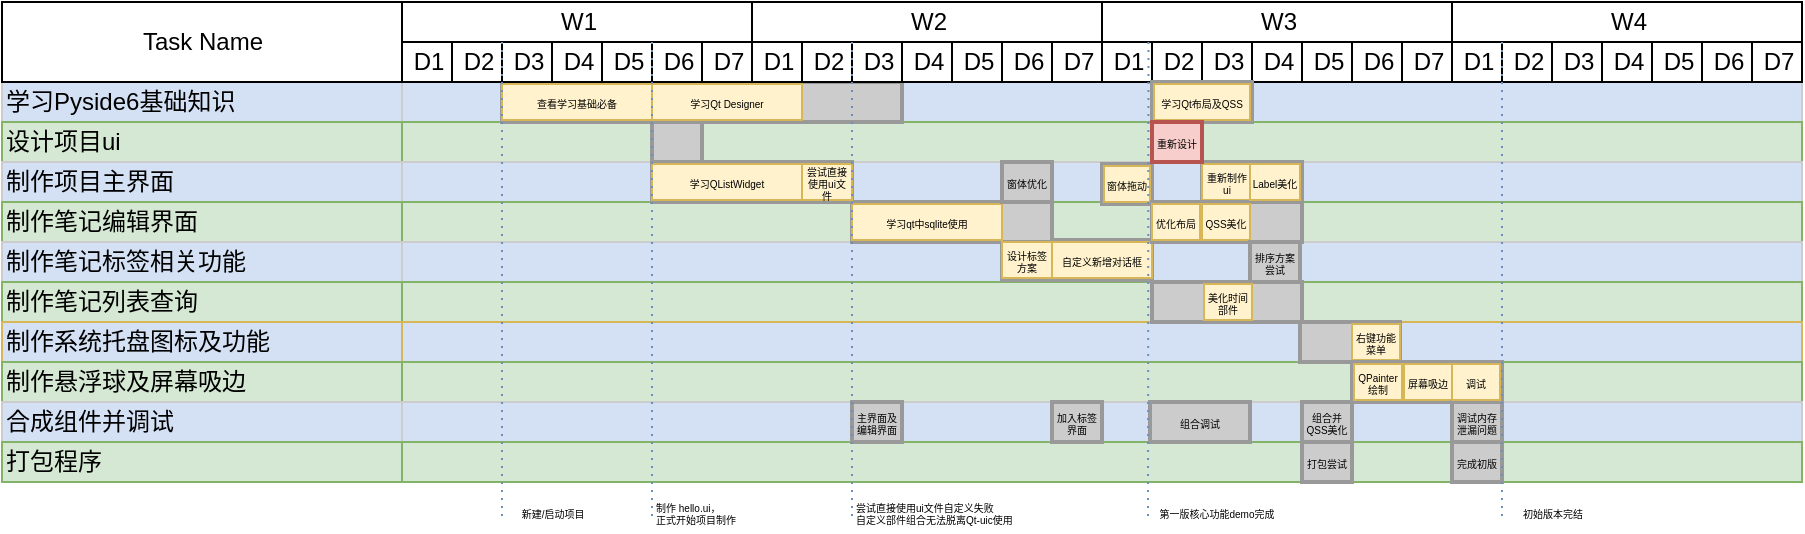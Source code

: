 <mxfile version="18.0.6" type="device"><diagram name="项目回顾" id="fc2ac565-0d4e-3f0d-88b0-a54af1634ed7"><mxGraphModel dx="772" dy="483" grid="1" gridSize="10" guides="1" tooltips="1" connect="0" arrows="1" fold="1" page="1" pageScale="1.5" pageWidth="1169" pageHeight="827" background="none" math="0" shadow="0"><root><mxCell id="0" style=";html=1;"/><mxCell id="1" style=";html=1;" parent="0"/><mxCell id="75" value="学习Pyside6基础知识" style="align=left;strokeColor=#CCCCCC;html=1;fillColor=#D4E1F5;" parent="1" vertex="1"><mxGeometry x="270" y="140" width="200" height="20" as="geometry"/></mxCell><mxCell id="80" value="设计项目ui" style="align=left;strokeColor=#82b366;html=1;fillColor=#d5e8d4;" parent="1" vertex="1"><mxGeometry x="270" y="160" width="200" height="20" as="geometry"/></mxCell><mxCell id="85" value="制作项目主界面" style="align=left;strokeColor=#CCCCCC;html=1;fillColor=#D4E1F5;" parent="1" vertex="1"><mxGeometry x="270" y="180" width="200" height="20" as="geometry"/></mxCell><mxCell id="90" value="制作笔记编辑界面" style="align=left;strokeColor=#82b366;html=1;fillColor=#d5e8d4;" parent="1" vertex="1"><mxGeometry x="270" y="200" width="200" height="20" as="geometry"/></mxCell><mxCell id="95" value="制作笔记标签相关功能" style="align=left;strokeColor=#CCCCCC;html=1;fillColor=#D4E1F5;" parent="1" vertex="1"><mxGeometry x="270" y="220" width="200" height="20" as="geometry"/></mxCell><mxCell id="100" value="制作笔记列表查询" style="align=left;strokeColor=#82b366;html=1;fillColor=#d5e8d4;" parent="1" vertex="1"><mxGeometry x="270" y="240" width="200" height="20" as="geometry"/></mxCell><mxCell id="2" value="Task Name" style="strokeWidth=1;fontStyle=0;html=1;" parent="1" vertex="1"><mxGeometry x="270" y="100" width="200" height="40" as="geometry"/></mxCell><mxCell id="67c90442a009f359-289" value="制作系统托盘图标及功能" style="align=left;strokeColor=#d6b656;html=1;fillColor=#D4E1F5;" parent="1" vertex="1"><mxGeometry x="270" y="260" width="200" height="20" as="geometry"/></mxCell><mxCell id="67c90442a009f359-290" value="制作悬浮球及屏幕吸边" style="align=left;strokeColor=#82b366;html=1;fillColor=#d5e8d4;" parent="1" vertex="1"><mxGeometry x="270" y="280" width="200" height="20" as="geometry"/></mxCell><mxCell id="67c90442a009f359-291" value="" style="align=left;strokeColor=#CCCCCC;html=1;fillColor=#D4E1F5;" parent="1" vertex="1"><mxGeometry x="470" y="140" width="700" height="20" as="geometry"/></mxCell><mxCell id="67c90442a009f359-292" value="" style="align=left;strokeColor=#82b366;html=1;fillColor=#d5e8d4;" parent="1" vertex="1"><mxGeometry x="470" y="160" width="700" height="20" as="geometry"/></mxCell><mxCell id="67c90442a009f359-293" value="" style="align=left;strokeColor=#CCCCCC;html=1;fillColor=#D4E1F5;" parent="1" vertex="1"><mxGeometry x="470" y="180" width="700" height="20" as="geometry"/></mxCell><mxCell id="67c90442a009f359-294" value="" style="align=left;strokeColor=#82b366;html=1;fillColor=#d5e8d4;" parent="1" vertex="1"><mxGeometry x="470" y="200" width="700" height="20" as="geometry"/></mxCell><mxCell id="67c90442a009f359-295" value="" style="align=left;strokeColor=#CCCCCC;html=1;fillColor=#D4E1F5;" parent="1" vertex="1"><mxGeometry x="470" y="220" width="700" height="20" as="geometry"/></mxCell><mxCell id="67c90442a009f359-296" value="" style="align=left;strokeColor=#82b366;html=1;fillColor=#d5e8d4;" parent="1" vertex="1"><mxGeometry x="470" y="240" width="700" height="20" as="geometry"/></mxCell><mxCell id="67c90442a009f359-297" value="" style="align=left;strokeColor=#d6b656;html=1;fillColor=#D4E1F5;" parent="1" vertex="1"><mxGeometry x="470" y="260" width="700" height="20" as="geometry"/></mxCell><mxCell id="67c90442a009f359-298" value="" style="align=left;strokeColor=#82b366;html=1;fillColor=#d5e8d4;" parent="1" vertex="1"><mxGeometry x="470" y="280" width="700" height="20" as="geometry"/></mxCell><mxCell id="67c90442a009f359-301" value="" style="whiteSpace=wrap;html=1;strokeWidth=2;fillColor=#CCCCCC;gradientColor=none;fontSize=14;align=center;strokeColor=#999999;" parent="1" vertex="1"><mxGeometry x="520" y="140" width="200" height="20" as="geometry"/></mxCell><mxCell id="67c90442a009f359-302" value="" style="whiteSpace=wrap;html=1;strokeWidth=2;fillColor=#CCCCCC;gradientColor=none;fontSize=14;align=center;strokeColor=#999999;" parent="1" vertex="1"><mxGeometry x="770" y="219" width="75" height="20" as="geometry"/></mxCell><mxCell id="Ln4_RbX-ncOJxrfNLDp7-101" value="合成组件并调试" style="align=left;strokeColor=#CCCCCC;html=1;fillColor=#D4E1F5;" vertex="1" parent="1"><mxGeometry x="270" y="300" width="200" height="20" as="geometry"/></mxCell><mxCell id="Ln4_RbX-ncOJxrfNLDp7-102" value="打包程序" style="align=left;strokeColor=#82b366;html=1;fillColor=#d5e8d4;" vertex="1" parent="1"><mxGeometry x="270" y="320" width="200" height="20" as="geometry"/></mxCell><mxCell id="Ln4_RbX-ncOJxrfNLDp7-104" value="" style="align=left;strokeColor=#CCCCCC;html=1;fillColor=#D4E1F5;" vertex="1" parent="1"><mxGeometry x="470" y="300" width="700" height="20" as="geometry"/></mxCell><mxCell id="Ln4_RbX-ncOJxrfNLDp7-105" value="" style="align=left;strokeColor=#82b366;html=1;fillColor=#d5e8d4;" vertex="1" parent="1"><mxGeometry x="470" y="320" width="700" height="20" as="geometry"/></mxCell><mxCell id="Ln4_RbX-ncOJxrfNLDp7-114" value="" style="group" vertex="1" connectable="0" parent="1"><mxGeometry x="470" y="120" width="175" height="20" as="geometry"/></mxCell><mxCell id="Ln4_RbX-ncOJxrfNLDp7-107" value="D1" style="strokeWidth=1;fontStyle=0;html=1;" vertex="1" parent="Ln4_RbX-ncOJxrfNLDp7-114"><mxGeometry width="25" height="20" as="geometry"/></mxCell><mxCell id="Ln4_RbX-ncOJxrfNLDp7-108" value="D2" style="strokeWidth=1;fontStyle=0;html=1;" vertex="1" parent="Ln4_RbX-ncOJxrfNLDp7-114"><mxGeometry x="25.0" width="25" height="20" as="geometry"/></mxCell><mxCell id="Ln4_RbX-ncOJxrfNLDp7-109" value="D3" style="strokeWidth=1;fontStyle=0;html=1;" vertex="1" parent="Ln4_RbX-ncOJxrfNLDp7-114"><mxGeometry x="50.0" width="25" height="20" as="geometry"/></mxCell><mxCell id="Ln4_RbX-ncOJxrfNLDp7-110" value="D4" style="strokeWidth=1;fontStyle=0;html=1;" vertex="1" parent="Ln4_RbX-ncOJxrfNLDp7-114"><mxGeometry x="75" width="25" height="20" as="geometry"/></mxCell><mxCell id="Ln4_RbX-ncOJxrfNLDp7-111" value="D5" style="strokeWidth=1;fontStyle=0;html=1;" vertex="1" parent="Ln4_RbX-ncOJxrfNLDp7-114"><mxGeometry x="100.0" width="25" height="20" as="geometry"/></mxCell><mxCell id="Ln4_RbX-ncOJxrfNLDp7-112" value="D6" style="strokeWidth=1;fontStyle=0;html=1;" vertex="1" parent="Ln4_RbX-ncOJxrfNLDp7-114"><mxGeometry x="125.0" width="25" height="20" as="geometry"/></mxCell><mxCell id="Ln4_RbX-ncOJxrfNLDp7-113" value="D7" style="strokeWidth=1;fontStyle=0;html=1;" vertex="1" parent="Ln4_RbX-ncOJxrfNLDp7-114"><mxGeometry x="150" width="25" height="20" as="geometry"/></mxCell><mxCell id="Ln4_RbX-ncOJxrfNLDp7-147" value="" style="whiteSpace=wrap;html=1;strokeWidth=2;fillColor=#CCCCCC;gradientColor=none;fontSize=14;align=center;strokeColor=#999999;" vertex="1" parent="1"><mxGeometry x="595" y="160" width="25" height="20" as="geometry"/></mxCell><mxCell id="Ln4_RbX-ncOJxrfNLDp7-148" value="" style="group" vertex="1" connectable="0" parent="1"><mxGeometry x="645" y="120" width="175" height="20" as="geometry"/></mxCell><mxCell id="Ln4_RbX-ncOJxrfNLDp7-149" value="D1" style="strokeWidth=1;fontStyle=0;html=1;" vertex="1" parent="Ln4_RbX-ncOJxrfNLDp7-148"><mxGeometry width="25" height="20" as="geometry"/></mxCell><mxCell id="Ln4_RbX-ncOJxrfNLDp7-150" value="D2" style="strokeWidth=1;fontStyle=0;html=1;" vertex="1" parent="Ln4_RbX-ncOJxrfNLDp7-148"><mxGeometry x="25.0" width="25" height="20" as="geometry"/></mxCell><mxCell id="Ln4_RbX-ncOJxrfNLDp7-151" value="D3" style="strokeWidth=1;fontStyle=0;html=1;" vertex="1" parent="Ln4_RbX-ncOJxrfNLDp7-148"><mxGeometry x="50.0" width="25" height="20" as="geometry"/></mxCell><mxCell id="Ln4_RbX-ncOJxrfNLDp7-152" value="D4" style="strokeWidth=1;fontStyle=0;html=1;" vertex="1" parent="Ln4_RbX-ncOJxrfNLDp7-148"><mxGeometry x="75" width="25" height="20" as="geometry"/></mxCell><mxCell id="Ln4_RbX-ncOJxrfNLDp7-153" value="D5" style="strokeWidth=1;fontStyle=0;html=1;" vertex="1" parent="Ln4_RbX-ncOJxrfNLDp7-148"><mxGeometry x="100.0" width="25" height="20" as="geometry"/></mxCell><mxCell id="Ln4_RbX-ncOJxrfNLDp7-154" value="D6" style="strokeWidth=1;fontStyle=0;html=1;" vertex="1" parent="Ln4_RbX-ncOJxrfNLDp7-148"><mxGeometry x="125.0" width="25" height="20" as="geometry"/></mxCell><mxCell id="Ln4_RbX-ncOJxrfNLDp7-155" value="D7" style="strokeWidth=1;fontStyle=0;html=1;" vertex="1" parent="Ln4_RbX-ncOJxrfNLDp7-148"><mxGeometry x="150" width="25" height="20" as="geometry"/></mxCell><mxCell id="Ln4_RbX-ncOJxrfNLDp7-156" value="" style="group" vertex="1" connectable="0" parent="1"><mxGeometry x="820" y="120" width="175" height="20" as="geometry"/></mxCell><mxCell id="Ln4_RbX-ncOJxrfNLDp7-157" value="D1" style="strokeWidth=1;fontStyle=0;html=1;" vertex="1" parent="Ln4_RbX-ncOJxrfNLDp7-156"><mxGeometry width="25" height="20" as="geometry"/></mxCell><mxCell id="Ln4_RbX-ncOJxrfNLDp7-158" value="D2" style="strokeWidth=1;fontStyle=0;html=1;" vertex="1" parent="Ln4_RbX-ncOJxrfNLDp7-156"><mxGeometry x="25.0" width="25" height="20" as="geometry"/></mxCell><mxCell id="Ln4_RbX-ncOJxrfNLDp7-159" value="D3" style="strokeWidth=1;fontStyle=0;html=1;" vertex="1" parent="Ln4_RbX-ncOJxrfNLDp7-156"><mxGeometry x="50.0" width="25" height="20" as="geometry"/></mxCell><mxCell id="Ln4_RbX-ncOJxrfNLDp7-160" value="D4" style="strokeWidth=1;fontStyle=0;html=1;" vertex="1" parent="Ln4_RbX-ncOJxrfNLDp7-156"><mxGeometry x="75" width="25" height="20" as="geometry"/></mxCell><mxCell id="Ln4_RbX-ncOJxrfNLDp7-161" value="D5" style="strokeWidth=1;fontStyle=0;html=1;" vertex="1" parent="Ln4_RbX-ncOJxrfNLDp7-156"><mxGeometry x="100.0" width="25" height="20" as="geometry"/></mxCell><mxCell id="Ln4_RbX-ncOJxrfNLDp7-162" value="D6" style="strokeWidth=1;fontStyle=0;html=1;" vertex="1" parent="Ln4_RbX-ncOJxrfNLDp7-156"><mxGeometry x="125.0" width="25" height="20" as="geometry"/></mxCell><mxCell id="Ln4_RbX-ncOJxrfNLDp7-163" value="D7" style="strokeWidth=1;fontStyle=0;html=1;" vertex="1" parent="Ln4_RbX-ncOJxrfNLDp7-156"><mxGeometry x="150" width="25" height="20" as="geometry"/></mxCell><mxCell id="Ln4_RbX-ncOJxrfNLDp7-182" value="查看学习基础必备" style="whiteSpace=wrap;html=1;strokeWidth=1;fillColor=#fff2cc;fontSize=5;align=center;strokeColor=#d6b656;" vertex="1" parent="1"><mxGeometry x="520" y="141" width="75" height="18" as="geometry"/></mxCell><mxCell id="Ln4_RbX-ncOJxrfNLDp7-164" value="" style="group" vertex="1" connectable="0" parent="1"><mxGeometry x="995" y="120" width="175" height="20" as="geometry"/></mxCell><mxCell id="Ln4_RbX-ncOJxrfNLDp7-165" value="D1" style="strokeWidth=1;fontStyle=0;html=1;" vertex="1" parent="Ln4_RbX-ncOJxrfNLDp7-164"><mxGeometry width="25" height="20" as="geometry"/></mxCell><mxCell id="Ln4_RbX-ncOJxrfNLDp7-166" value="D2" style="strokeWidth=1;fontStyle=0;html=1;" vertex="1" parent="Ln4_RbX-ncOJxrfNLDp7-164"><mxGeometry x="25.0" width="25" height="20" as="geometry"/></mxCell><mxCell id="Ln4_RbX-ncOJxrfNLDp7-167" value="D3" style="strokeWidth=1;fontStyle=0;html=1;" vertex="1" parent="Ln4_RbX-ncOJxrfNLDp7-164"><mxGeometry x="50.0" width="25" height="20" as="geometry"/></mxCell><mxCell id="Ln4_RbX-ncOJxrfNLDp7-168" value="D4" style="strokeWidth=1;fontStyle=0;html=1;" vertex="1" parent="Ln4_RbX-ncOJxrfNLDp7-164"><mxGeometry x="75" width="25" height="20" as="geometry"/></mxCell><mxCell id="Ln4_RbX-ncOJxrfNLDp7-169" value="D5" style="strokeWidth=1;fontStyle=0;html=1;" vertex="1" parent="Ln4_RbX-ncOJxrfNLDp7-164"><mxGeometry x="100.0" width="25" height="20" as="geometry"/></mxCell><mxCell id="Ln4_RbX-ncOJxrfNLDp7-170" value="D6" style="strokeWidth=1;fontStyle=0;html=1;" vertex="1" parent="Ln4_RbX-ncOJxrfNLDp7-164"><mxGeometry x="125.0" width="25" height="20" as="geometry"/></mxCell><mxCell id="Ln4_RbX-ncOJxrfNLDp7-171" value="D7" style="strokeWidth=1;fontStyle=0;html=1;" vertex="1" parent="Ln4_RbX-ncOJxrfNLDp7-164"><mxGeometry x="150" width="25" height="20" as="geometry"/></mxCell><mxCell id="Ln4_RbX-ncOJxrfNLDp7-180" value="" style="whiteSpace=wrap;html=1;strokeWidth=2;fillColor=#CCCCCC;gradientColor=none;fontSize=14;align=center;strokeColor=#999999;" vertex="1" parent="1"><mxGeometry x="595" y="180" width="100" height="20" as="geometry"/></mxCell><mxCell id="Ln4_RbX-ncOJxrfNLDp7-185" value="" style="whiteSpace=wrap;html=1;strokeWidth=2;fillColor=#CCCCCC;gradientColor=none;fontSize=14;align=center;strokeColor=#999999;" vertex="1" parent="1"><mxGeometry x="695" y="200" width="100" height="20" as="geometry"/></mxCell><mxCell id="67c90442a009f359-299" value="学习QListWidget" style="whiteSpace=wrap;html=1;strokeWidth=1;fillColor=#fff2cc;fontSize=5;align=center;strokeColor=#d6b656;" parent="1" vertex="1"><mxGeometry x="595" y="181" width="75" height="18" as="geometry"/></mxCell><mxCell id="Ln4_RbX-ncOJxrfNLDp7-183" value="尝试直接使用ui文件" style="whiteSpace=wrap;html=1;strokeWidth=1;fillColor=#fff2cc;fontSize=5;align=center;strokeColor=#d6b656;" vertex="1" parent="1"><mxGeometry x="670" y="181" width="25" height="18" as="geometry"/></mxCell><mxCell id="Ln4_RbX-ncOJxrfNLDp7-184" value="学习qt中sqlite使用" style="whiteSpace=wrap;html=1;strokeWidth=1;fillColor=#fff2cc;fontSize=5;align=center;strokeColor=#d6b656;" vertex="1" parent="1"><mxGeometry x="695" y="201" width="75" height="18" as="geometry"/></mxCell><mxCell id="Ln4_RbX-ncOJxrfNLDp7-186" value="窗体优化" style="whiteSpace=wrap;html=1;strokeWidth=2;fillColor=#CCCCCC;gradientColor=none;fontSize=5;align=center;strokeColor=#999999;" vertex="1" parent="1"><mxGeometry x="770" y="180" width="25" height="20" as="geometry"/></mxCell><mxCell id="Ln4_RbX-ncOJxrfNLDp7-187" value="学习Qt Designer" style="whiteSpace=wrap;html=1;strokeWidth=1;fillColor=#fff2cc;fontSize=5;align=center;strokeColor=#d6b656;" vertex="1" parent="1"><mxGeometry x="595" y="141" width="75" height="18" as="geometry"/></mxCell><mxCell id="Ln4_RbX-ncOJxrfNLDp7-188" value="自定义新增对话框" style="whiteSpace=wrap;html=1;strokeWidth=1;fillColor=#fff2cc;fontSize=5;align=center;strokeColor=#d6b656;" vertex="1" parent="1"><mxGeometry x="795" y="220" width="50" height="18" as="geometry"/></mxCell><mxCell id="Ln4_RbX-ncOJxrfNLDp7-189" value="设计标签方案" style="whiteSpace=wrap;html=1;strokeWidth=1;fillColor=#fff2cc;fontSize=5;align=center;strokeColor=#d6b656;" vertex="1" parent="1"><mxGeometry x="770" y="220" width="25" height="18" as="geometry"/></mxCell><mxCell id="Ln4_RbX-ncOJxrfNLDp7-194" value="" style="whiteSpace=wrap;html=1;strokeWidth=2;fillColor=#CCCCCC;gradientColor=none;fontSize=14;align=center;strokeColor=#999999;" vertex="1" parent="1"><mxGeometry x="870" y="180" width="50" height="20" as="geometry"/></mxCell><mxCell id="Ln4_RbX-ncOJxrfNLDp7-196" value="" style="whiteSpace=wrap;html=1;strokeWidth=2;fillColor=#CCCCCC;gradientColor=none;fontSize=14;align=center;strokeColor=#999999;" vertex="1" parent="1"><mxGeometry x="845" y="140" width="50" height="20" as="geometry"/></mxCell><mxCell id="Ln4_RbX-ncOJxrfNLDp7-195" value="学习Qt布局及QSS" style="whiteSpace=wrap;html=1;strokeWidth=1;fillColor=#fff2cc;fontSize=5;align=center;strokeColor=#d6b656;" vertex="1" parent="1"><mxGeometry x="846" y="141" width="48" height="18" as="geometry"/></mxCell><mxCell id="Ln4_RbX-ncOJxrfNLDp7-197" value="重新制作ui" style="whiteSpace=wrap;html=1;strokeWidth=1;fillColor=#fff2cc;fontSize=5;align=center;strokeColor=#d6b656;" vertex="1" parent="1"><mxGeometry x="870" y="181" width="25" height="18" as="geometry"/></mxCell><mxCell id="Ln4_RbX-ncOJxrfNLDp7-198" value="" style="whiteSpace=wrap;html=1;strokeWidth=2;fillColor=#CCCCCC;gradientColor=none;fontSize=14;align=center;strokeColor=#999999;" vertex="1" parent="1"><mxGeometry x="820" y="181" width="25" height="20" as="geometry"/></mxCell><mxCell id="Ln4_RbX-ncOJxrfNLDp7-199" value="窗体拖动" style="whiteSpace=wrap;html=1;strokeWidth=1;fillColor=#fff2cc;fontSize=5;align=center;strokeColor=#d6b656;" vertex="1" parent="1"><mxGeometry x="821" y="182" width="23" height="18" as="geometry"/></mxCell><mxCell id="Ln4_RbX-ncOJxrfNLDp7-200" value="" style="whiteSpace=wrap;html=1;strokeWidth=2;fillColor=#CCCCCC;gradientColor=none;fontSize=14;align=center;strokeColor=#999999;" vertex="1" parent="1"><mxGeometry x="845" y="200" width="75" height="20" as="geometry"/></mxCell><mxCell id="Ln4_RbX-ncOJxrfNLDp7-201" value="QSS美化" style="whiteSpace=wrap;html=1;strokeWidth=1;fillColor=#fff2cc;fontSize=5;align=center;strokeColor=#d6b656;" vertex="1" parent="1"><mxGeometry x="870" y="201" width="24" height="18" as="geometry"/></mxCell><mxCell id="Ln4_RbX-ncOJxrfNLDp7-202" value="优化布局" style="whiteSpace=wrap;html=1;strokeWidth=1;fillColor=#fff2cc;fontSize=5;align=center;strokeColor=#d6b656;" vertex="1" parent="1"><mxGeometry x="845" y="201" width="24" height="18" as="geometry"/></mxCell><mxCell id="Ln4_RbX-ncOJxrfNLDp7-203" value="&lt;span style=&quot;font-size: 5px;&quot;&gt;排序方案尝试&lt;/span&gt;" style="whiteSpace=wrap;html=1;strokeWidth=2;fillColor=#CCCCCC;gradientColor=none;fontSize=5;align=center;strokeColor=#999999;" vertex="1" parent="1"><mxGeometry x="894" y="220" width="25" height="20" as="geometry"/></mxCell><mxCell id="Ln4_RbX-ncOJxrfNLDp7-205" value="打包尝试" style="whiteSpace=wrap;html=1;strokeWidth=2;fillColor=#CCCCCC;gradientColor=none;fontSize=5;align=center;strokeColor=#999999;" vertex="1" parent="1"><mxGeometry x="920" y="320" width="25" height="20" as="geometry"/></mxCell><mxCell id="Ln4_RbX-ncOJxrfNLDp7-206" value="主界面及编辑界面" style="whiteSpace=wrap;html=1;strokeWidth=2;fillColor=#CCCCCC;gradientColor=none;fontSize=5;align=center;strokeColor=#999999;" vertex="1" parent="1"><mxGeometry x="695" y="300" width="25" height="20" as="geometry"/></mxCell><mxCell id="Ln4_RbX-ncOJxrfNLDp7-219" value="" style="whiteSpace=wrap;html=1;strokeWidth=2;fillColor=#CCCCCC;gradientColor=none;fontSize=5;align=center;strokeColor=#999999;" vertex="1" parent="1"><mxGeometry x="919" y="260" width="50" height="20" as="geometry"/></mxCell><mxCell id="Ln4_RbX-ncOJxrfNLDp7-220" value="" style="whiteSpace=wrap;html=1;strokeWidth=2;fillColor=#CCCCCC;gradientColor=none;fontSize=14;align=center;strokeColor=#999999;" vertex="1" parent="1"><mxGeometry x="845" y="240" width="75" height="20" as="geometry"/></mxCell><mxCell id="Ln4_RbX-ncOJxrfNLDp7-221" value="美化时间部件" style="whiteSpace=wrap;html=1;strokeWidth=1;fillColor=#fff2cc;fontSize=5;align=center;strokeColor=#d6b656;" vertex="1" parent="1"><mxGeometry x="871" y="241" width="24" height="18" as="geometry"/></mxCell><mxCell id="Ln4_RbX-ncOJxrfNLDp7-222" value="Label美化" style="whiteSpace=wrap;html=1;strokeWidth=1;fillColor=#fff2cc;fontSize=5;align=center;strokeColor=#d6b656;" vertex="1" parent="1"><mxGeometry x="894" y="181" width="25" height="18" as="geometry"/></mxCell><mxCell id="Ln4_RbX-ncOJxrfNLDp7-224" value="&lt;span style=&quot;font-size: 5px;&quot;&gt;组合并QSS美化&lt;/span&gt;" style="whiteSpace=wrap;html=1;strokeWidth=2;fillColor=#CCCCCC;gradientColor=none;fontSize=5;align=center;strokeColor=#999999;" vertex="1" parent="1"><mxGeometry x="920" y="300" width="25" height="20" as="geometry"/></mxCell><mxCell id="Ln4_RbX-ncOJxrfNLDp7-225" value="右键功能菜单" style="whiteSpace=wrap;html=1;strokeWidth=1;fillColor=#fff2cc;fontSize=5;align=center;strokeColor=#d6b656;" vertex="1" parent="1"><mxGeometry x="945" y="261" width="24" height="18" as="geometry"/></mxCell><mxCell id="Ln4_RbX-ncOJxrfNLDp7-226" value="" style="whiteSpace=wrap;html=1;strokeWidth=2;fillColor=#CCCCCC;gradientColor=none;fontSize=5;align=center;strokeColor=#999999;" vertex="1" parent="1"><mxGeometry x="945" y="280" width="75" height="20" as="geometry"/></mxCell><mxCell id="Ln4_RbX-ncOJxrfNLDp7-227" value="QPainter绘制" style="whiteSpace=wrap;html=1;strokeWidth=1;fillColor=#fff2cc;fontSize=5;align=center;strokeColor=#d6b656;" vertex="1" parent="1"><mxGeometry x="946" y="281" width="24" height="18" as="geometry"/></mxCell><mxCell id="Ln4_RbX-ncOJxrfNLDp7-228" value="屏幕吸边" style="whiteSpace=wrap;html=1;strokeWidth=1;fillColor=#fff2cc;fontSize=5;align=center;strokeColor=#d6b656;" vertex="1" parent="1"><mxGeometry x="971" y="281" width="24" height="18" as="geometry"/></mxCell><mxCell id="Ln4_RbX-ncOJxrfNLDp7-229" value="&lt;span style=&quot;font-size: 5px;&quot;&gt;调试内存泄漏问题&lt;/span&gt;" style="whiteSpace=wrap;html=1;strokeWidth=2;fillColor=#CCCCCC;gradientColor=none;fontSize=5;align=center;strokeColor=#999999;" vertex="1" parent="1"><mxGeometry x="995" y="300" width="25" height="20" as="geometry"/></mxCell><mxCell id="Ln4_RbX-ncOJxrfNLDp7-230" value="调试" style="whiteSpace=wrap;html=1;strokeWidth=1;fillColor=#fff2cc;fontSize=5;align=center;strokeColor=#d6b656;" vertex="1" parent="1"><mxGeometry x="995" y="281" width="24" height="18" as="geometry"/></mxCell><mxCell id="Ln4_RbX-ncOJxrfNLDp7-231" value="完成初版" style="whiteSpace=wrap;html=1;strokeWidth=2;fillColor=#CCCCCC;gradientColor=none;fontSize=5;align=center;strokeColor=#999999;" vertex="1" parent="1"><mxGeometry x="995" y="320" width="25" height="20" as="geometry"/></mxCell><mxCell id="Ln4_RbX-ncOJxrfNLDp7-232" value="" style="group" vertex="1" connectable="0" parent="1"><mxGeometry x="470" y="100" width="700.0" height="20" as="geometry"/></mxCell><mxCell id="4" value="W1" style="strokeWidth=1;fontStyle=0;html=1;" parent="Ln4_RbX-ncOJxrfNLDp7-232" vertex="1"><mxGeometry width="175.0" height="20" as="geometry"/></mxCell><mxCell id="67c90442a009f359-278" value="W2" style="strokeWidth=1;fontStyle=0;html=1;" parent="Ln4_RbX-ncOJxrfNLDp7-232" vertex="1"><mxGeometry x="175" width="175.0" height="20" as="geometry"/></mxCell><mxCell id="67c90442a009f359-279" value="W3" style="strokeWidth=1;fontStyle=0;html=1;" parent="Ln4_RbX-ncOJxrfNLDp7-232" vertex="1"><mxGeometry x="350" width="175.0" height="20" as="geometry"/></mxCell><mxCell id="67c90442a009f359-280" value="W4" style="strokeWidth=1;fontStyle=0;html=1;" parent="Ln4_RbX-ncOJxrfNLDp7-232" vertex="1"><mxGeometry x="525.0" width="175.0" height="20" as="geometry"/></mxCell><mxCell id="Ln4_RbX-ncOJxrfNLDp7-233" value="组合调试" style="whiteSpace=wrap;html=1;strokeWidth=2;fillColor=#CCCCCC;gradientColor=none;fontSize=5;align=center;strokeColor=#999999;" vertex="1" parent="1"><mxGeometry x="844" y="300" width="50" height="20" as="geometry"/></mxCell><mxCell id="Ln4_RbX-ncOJxrfNLDp7-234" value="加入标签界面" style="whiteSpace=wrap;html=1;strokeWidth=2;fillColor=#CCCCCC;gradientColor=none;fontSize=5;align=center;strokeColor=#999999;" vertex="1" parent="1"><mxGeometry x="795" y="300" width="25" height="20" as="geometry"/></mxCell><mxCell id="Ln4_RbX-ncOJxrfNLDp7-236" value="" style="endArrow=none;dashed=1;html=1;dashPattern=1 3;strokeWidth=1;rounded=0;fontSize=5;fillColor=#dae8fc;strokeColor=#6c8ebf;" edge="1" parent="1"><mxGeometry width="50" height="50" relative="1" as="geometry"><mxPoint x="520" y="120" as="sourcePoint"/><mxPoint x="520" y="360" as="targetPoint"/></mxGeometry></mxCell><mxCell id="Ln4_RbX-ncOJxrfNLDp7-237" value="" style="endArrow=none;dashed=1;html=1;dashPattern=1 3;strokeWidth=1;rounded=0;fontSize=5;fillColor=#dae8fc;strokeColor=#6c8ebf;" edge="1" parent="1"><mxGeometry width="50" height="50" relative="1" as="geometry"><mxPoint x="843.23" y="120" as="sourcePoint"/><mxPoint x="843" y="360" as="targetPoint"/></mxGeometry></mxCell><mxCell id="Ln4_RbX-ncOJxrfNLDp7-238" value="" style="endArrow=none;dashed=1;html=1;dashPattern=1 3;strokeWidth=1;rounded=0;fontSize=5;fillColor=#dae8fc;strokeColor=#6c8ebf;" edge="1" parent="1"><mxGeometry width="50" height="50" relative="1" as="geometry"><mxPoint x="1020" y="120" as="sourcePoint"/><mxPoint x="1020" y="360" as="targetPoint"/></mxGeometry></mxCell><mxCell id="Ln4_RbX-ncOJxrfNLDp7-242" value="新建/启动项目" style="text;html=1;align=center;verticalAlign=middle;resizable=0;points=[];autosize=1;strokeColor=none;fillColor=none;fontSize=5;" vertex="1" parent="1"><mxGeometry x="520" y="350" width="50" height="10" as="geometry"/></mxCell><mxCell id="Ln4_RbX-ncOJxrfNLDp7-243" value="第一版核心功能demo完成" style="text;html=1;align=center;verticalAlign=middle;resizable=0;points=[];autosize=1;strokeColor=none;fillColor=none;fontSize=5;" vertex="1" parent="1"><mxGeometry x="842" y="350" width="70" height="10" as="geometry"/></mxCell><mxCell id="Ln4_RbX-ncOJxrfNLDp7-244" value="初始版本完结" style="text;html=1;align=center;verticalAlign=middle;resizable=0;points=[];autosize=1;strokeColor=none;fillColor=none;fontSize=5;" vertex="1" parent="1"><mxGeometry x="1020" y="350" width="50" height="10" as="geometry"/></mxCell><mxCell id="Ln4_RbX-ncOJxrfNLDp7-245" value="" style="endArrow=none;dashed=1;html=1;dashPattern=1 3;strokeWidth=1;rounded=0;fontSize=5;fillColor=#dae8fc;strokeColor=#6c8ebf;" edge="1" parent="1"><mxGeometry width="50" height="50" relative="1" as="geometry"><mxPoint x="595" y="120" as="sourcePoint"/><mxPoint x="595" y="360" as="targetPoint"/></mxGeometry></mxCell><mxCell id="Ln4_RbX-ncOJxrfNLDp7-246" value="制作 hello.ui，&lt;br&gt;正式开始项目制作" style="text;html=1;align=left;verticalAlign=middle;resizable=0;points=[];autosize=1;strokeColor=none;fillColor=none;fontSize=5;" vertex="1" parent="1"><mxGeometry x="595" y="345" width="60" height="20" as="geometry"/></mxCell><mxCell id="Ln4_RbX-ncOJxrfNLDp7-247" value="" style="endArrow=none;dashed=1;html=1;dashPattern=1 3;strokeWidth=1;rounded=0;fontSize=5;fillColor=#dae8fc;strokeColor=#6c8ebf;" edge="1" parent="1"><mxGeometry width="50" height="50" relative="1" as="geometry"><mxPoint x="695" y="120" as="sourcePoint"/><mxPoint x="695" y="360" as="targetPoint"/></mxGeometry></mxCell><mxCell id="Ln4_RbX-ncOJxrfNLDp7-248" value="&lt;div style=&quot;&quot;&gt;&lt;span style=&quot;background-color: initial;&quot;&gt;尝试直接使用ui文件自定义失败&lt;/span&gt;&lt;/div&gt;自定义部件组合无法脱离Qt-uic使用" style="text;html=1;align=left;verticalAlign=middle;resizable=0;points=[];autosize=1;strokeColor=none;fillColor=none;fontSize=5;" vertex="1" parent="1"><mxGeometry x="695" y="345" width="90" height="20" as="geometry"/></mxCell><mxCell id="Ln4_RbX-ncOJxrfNLDp7-192" value="重新设计" style="whiteSpace=wrap;html=1;strokeWidth=2;fillColor=#f8cecc;fontSize=5;align=center;strokeColor=#b85450;" vertex="1" parent="1"><mxGeometry x="845" y="160" width="25" height="20" as="geometry"/></mxCell></root></mxGraphModel></diagram></mxfile>